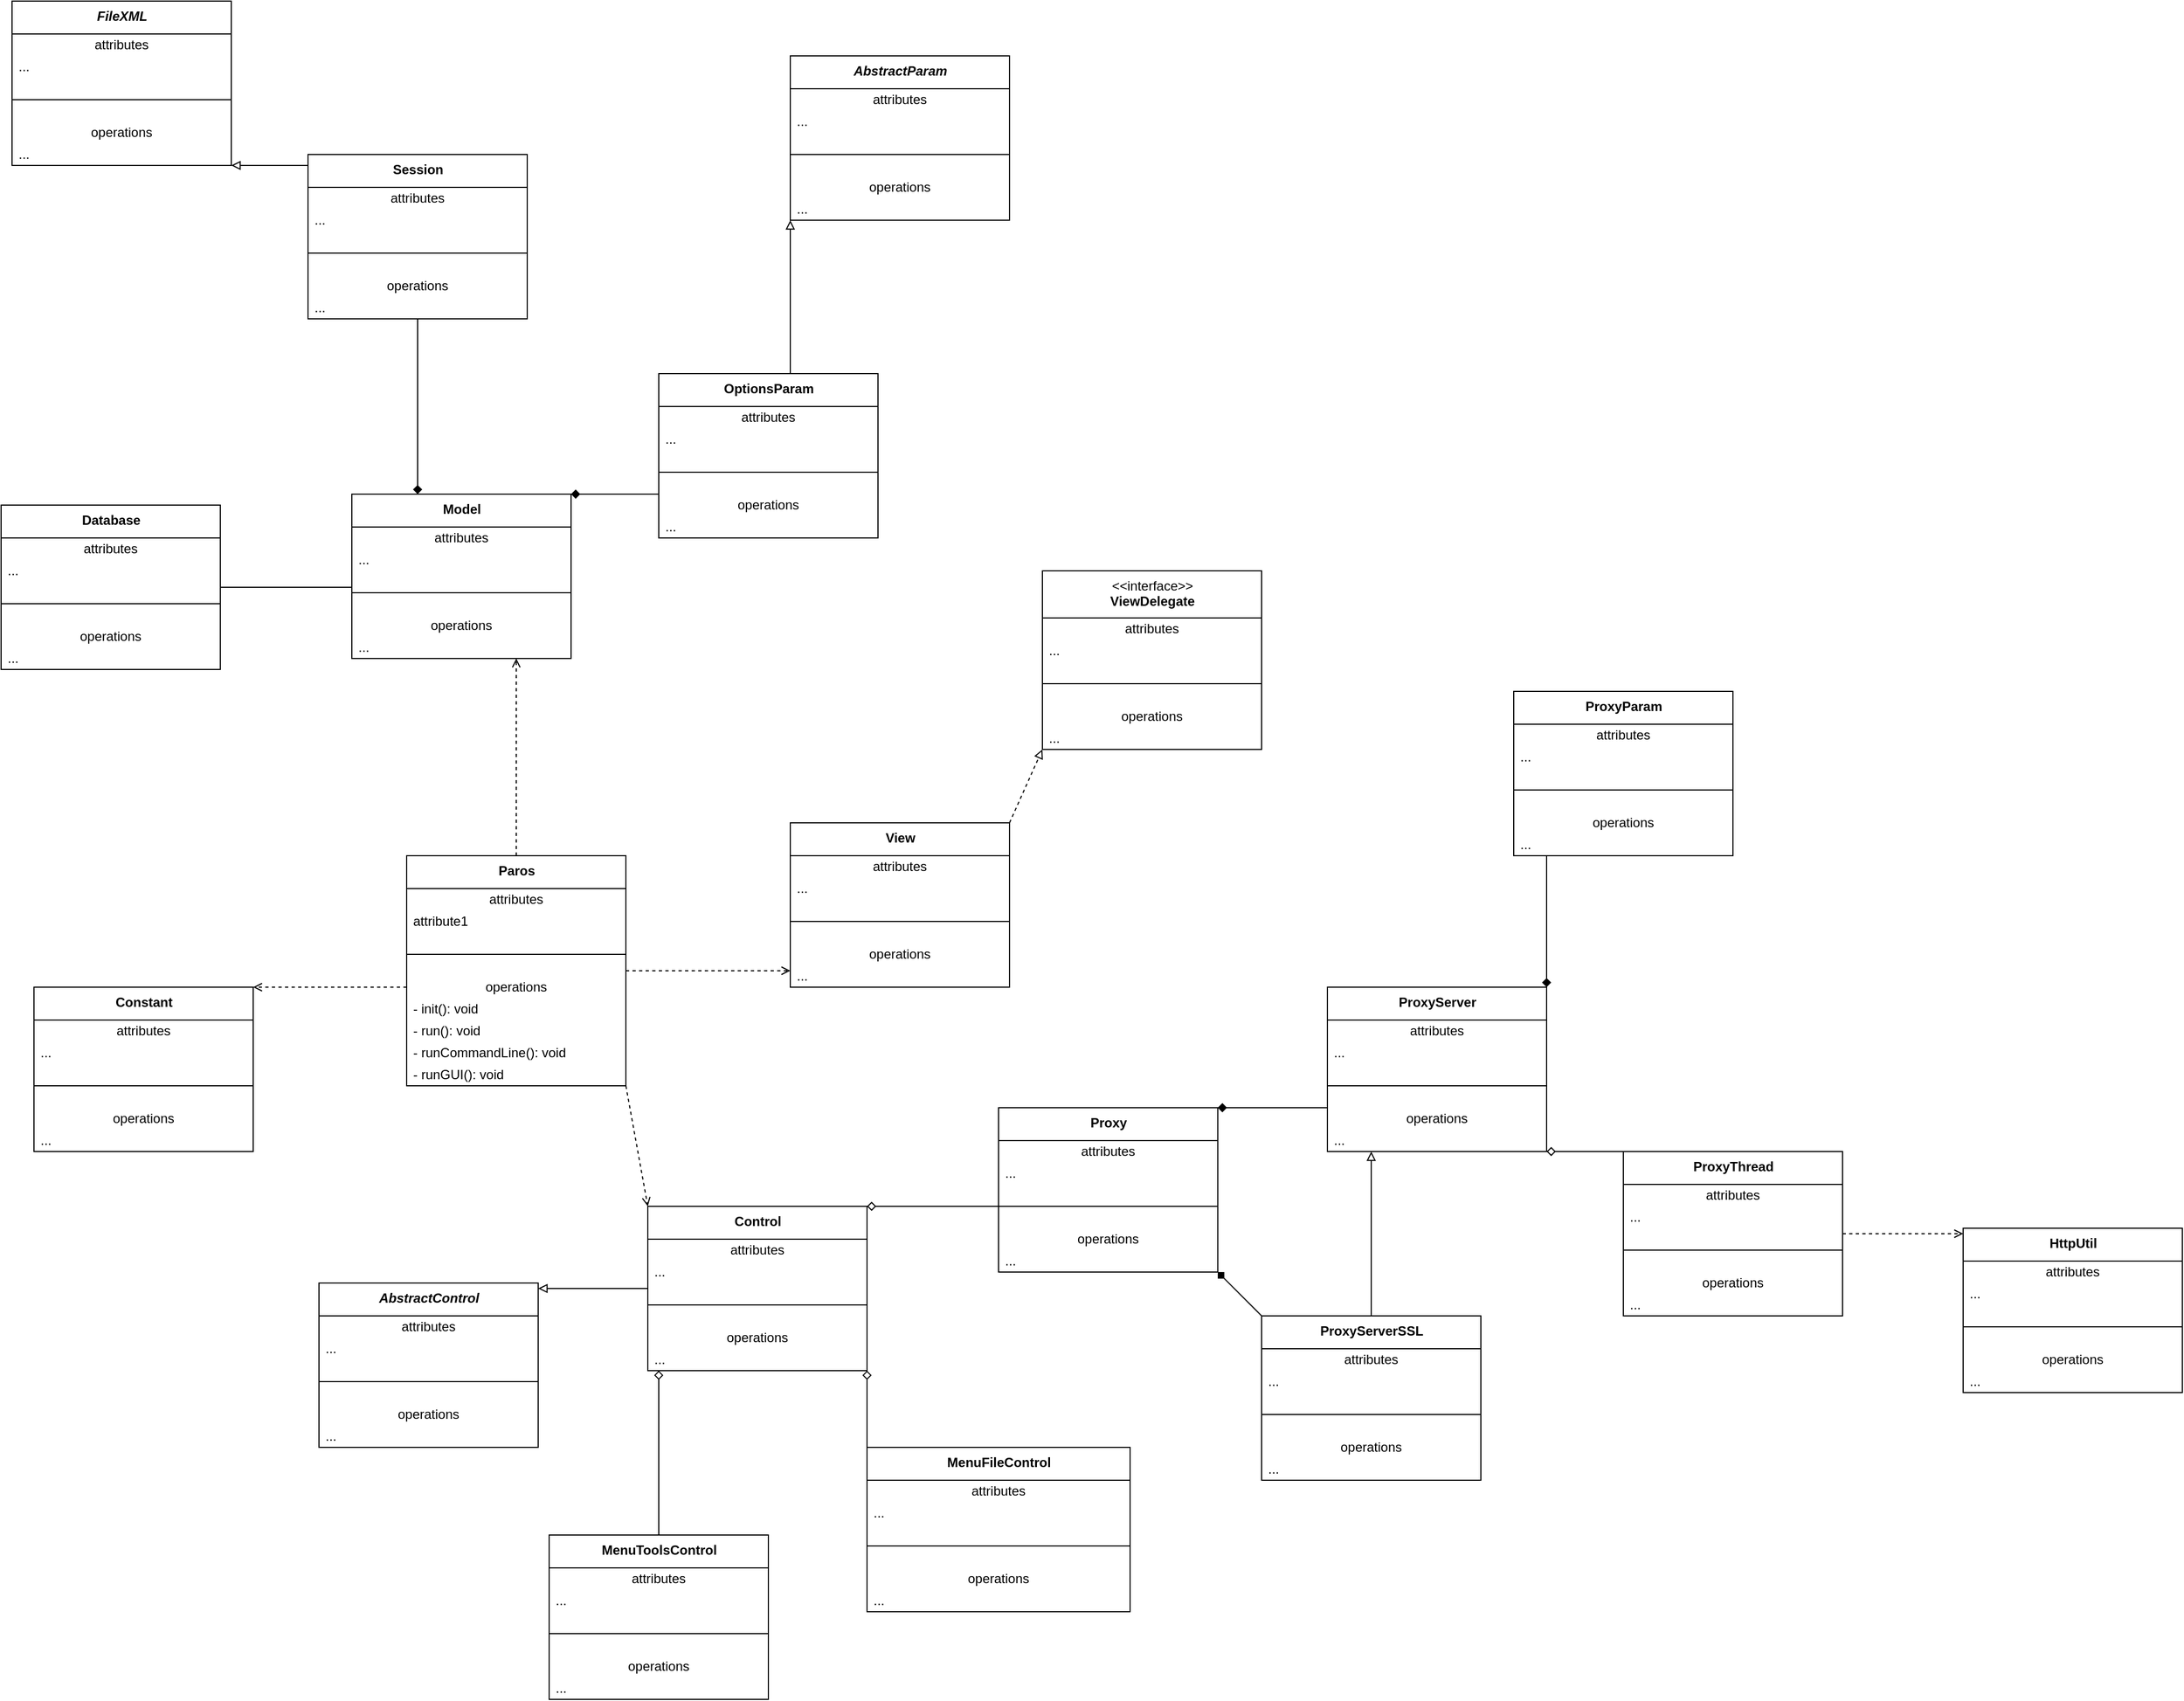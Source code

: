 <mxfile version="15.2.1" type="device"><diagram id="c2Ibv625_I4kwmgcZ5f8" name="Page-1"><mxGraphModel dx="4740" dy="2647" grid="1" gridSize="10" guides="1" tooltips="1" connect="1" arrows="1" fold="1" page="1" pageScale="1" pageWidth="1169" pageHeight="827" math="0" shadow="0"><root><mxCell id="0"/><mxCell id="1" parent="0"/><mxCell id="dyPNl5e0OV_xJjNqlvie-41" style="rounded=0;orthogonalLoop=1;jettySize=auto;html=1;endArrow=open;endFill=0;dashed=1;orthogonal=1;noEdgeStyle=1;" parent="1" source="dyPNl5e0OV_xJjNqlvie-1" target="dyPNl5e0OV_xJjNqlvie-9" edge="1"><mxGeometry relative="1" as="geometry"/></mxCell><mxCell id="dyPNl5e0OV_xJjNqlvie-73" style="rounded=0;orthogonalLoop=1;jettySize=auto;html=1;dashed=1;endArrow=open;endFill=0;orthogonal=1;noEdgeStyle=1;" parent="1" source="dyPNl5e0OV_xJjNqlvie-1" target="dyPNl5e0OV_xJjNqlvie-17" edge="1"><mxGeometry relative="1" as="geometry"/></mxCell><mxCell id="dyPNl5e0OV_xJjNqlvie-112" style="rounded=0;orthogonalLoop=1;jettySize=auto;html=1;endArrow=open;endFill=0;dashed=1;orthogonal=1;noEdgeStyle=1;" parent="1" source="dyPNl5e0OV_xJjNqlvie-1" target="dyPNl5e0OV_xJjNqlvie-106" edge="1"><mxGeometry relative="1" as="geometry"/></mxCell><mxCell id="dyPNl5e0OV_xJjNqlvie-143" style="rounded=0;orthogonalLoop=1;jettySize=auto;html=1;endArrow=open;endFill=0;dashed=1;orthogonal=1;noEdgeStyle=1;" parent="1" source="dyPNl5e0OV_xJjNqlvie-1" target="dyPNl5e0OV_xJjNqlvie-137" edge="1"><mxGeometry relative="1" as="geometry"/></mxCell><mxCell id="dyPNl5e0OV_xJjNqlvie-1" value="&lt;b&gt;Paros&lt;/b&gt;" style="swimlane;fontStyle=0;align=center;verticalAlign=top;childLayout=stackLayout;horizontal=1;startSize=30;horizontalStack=0;resizeParent=1;resizeParentMax=0;resizeLast=0;collapsible=0;marginBottom=0;html=1;" parent="1" vertex="1"><mxGeometry x="410" y="830" width="200" height="210" as="geometry"/></mxCell><mxCell id="dyPNl5e0OV_xJjNqlvie-2" value="attributes" style="text;html=1;strokeColor=none;fillColor=none;align=center;verticalAlign=middle;spacingLeft=4;spacingRight=4;overflow=hidden;rotatable=0;points=[[0,0.5],[1,0.5]];portConstraint=eastwest;" parent="dyPNl5e0OV_xJjNqlvie-1" vertex="1"><mxGeometry y="30" width="200" height="20" as="geometry"/></mxCell><mxCell id="dyPNl5e0OV_xJjNqlvie-3" value="attribute1" style="text;html=1;strokeColor=none;fillColor=none;align=left;verticalAlign=middle;spacingLeft=4;spacingRight=4;overflow=hidden;rotatable=0;points=[[0,0.5],[1,0.5]];portConstraint=eastwest;" parent="dyPNl5e0OV_xJjNqlvie-1" vertex="1"><mxGeometry y="50" width="200" height="20" as="geometry"/></mxCell><mxCell id="dyPNl5e0OV_xJjNqlvie-6" value="" style="line;strokeWidth=1;fillColor=none;align=left;verticalAlign=middle;spacingTop=-1;spacingLeft=3;spacingRight=3;rotatable=0;labelPosition=right;points=[];portConstraint=eastwest;" parent="dyPNl5e0OV_xJjNqlvie-1" vertex="1"><mxGeometry y="70" width="200" height="40" as="geometry"/></mxCell><mxCell id="dyPNl5e0OV_xJjNqlvie-7" value="operations" style="text;html=1;strokeColor=none;fillColor=none;align=center;verticalAlign=middle;spacingLeft=4;spacingRight=4;overflow=hidden;rotatable=0;points=[[0,0.5],[1,0.5]];portConstraint=eastwest;" parent="dyPNl5e0OV_xJjNqlvie-1" vertex="1"><mxGeometry y="110" width="200" height="20" as="geometry"/></mxCell><mxCell id="dyPNl5e0OV_xJjNqlvie-8" value="- init(): void" style="text;html=1;strokeColor=none;fillColor=none;align=left;verticalAlign=middle;spacingLeft=4;spacingRight=4;overflow=hidden;rotatable=0;points=[[0,0.5],[1,0.5]];portConstraint=eastwest;" parent="dyPNl5e0OV_xJjNqlvie-1" vertex="1"><mxGeometry y="130" width="200" height="20" as="geometry"/></mxCell><mxCell id="dyPNl5e0OV_xJjNqlvie-34" value="- run(): void" style="text;html=1;strokeColor=none;fillColor=none;align=left;verticalAlign=middle;spacingLeft=4;spacingRight=4;overflow=hidden;rotatable=0;points=[[0,0.5],[1,0.5]];portConstraint=eastwest;" parent="dyPNl5e0OV_xJjNqlvie-1" vertex="1"><mxGeometry y="150" width="200" height="20" as="geometry"/></mxCell><mxCell id="dyPNl5e0OV_xJjNqlvie-135" value="- runCommandLine(): void" style="text;html=1;strokeColor=none;fillColor=none;align=left;verticalAlign=middle;spacingLeft=4;spacingRight=4;overflow=hidden;rotatable=0;points=[[0,0.5],[1,0.5]];portConstraint=eastwest;" parent="dyPNl5e0OV_xJjNqlvie-1" vertex="1"><mxGeometry y="170" width="200" height="20" as="geometry"/></mxCell><mxCell id="dyPNl5e0OV_xJjNqlvie-136" value="- runGUI(): void" style="text;html=1;strokeColor=none;fillColor=none;align=left;verticalAlign=middle;spacingLeft=4;spacingRight=4;overflow=hidden;rotatable=0;points=[[0,0.5],[1,0.5]];portConstraint=eastwest;" parent="dyPNl5e0OV_xJjNqlvie-1" vertex="1"><mxGeometry y="190" width="200" height="20" as="geometry"/></mxCell><mxCell id="dyPNl5e0OV_xJjNqlvie-9" value="&lt;b&gt;Constant&lt;/b&gt;" style="swimlane;fontStyle=0;align=center;verticalAlign=top;childLayout=stackLayout;horizontal=1;startSize=30;horizontalStack=0;resizeParent=1;resizeParentMax=0;resizeLast=0;collapsible=0;marginBottom=0;html=1;" parent="1" vertex="1"><mxGeometry x="70" y="950" width="200" height="150" as="geometry"/></mxCell><mxCell id="dyPNl5e0OV_xJjNqlvie-10" value="attributes" style="text;html=1;strokeColor=none;fillColor=none;align=center;verticalAlign=middle;spacingLeft=4;spacingRight=4;overflow=hidden;rotatable=0;points=[[0,0.5],[1,0.5]];portConstraint=eastwest;" parent="dyPNl5e0OV_xJjNqlvie-9" vertex="1"><mxGeometry y="30" width="200" height="20" as="geometry"/></mxCell><mxCell id="dyPNl5e0OV_xJjNqlvie-98" value="..." style="text;html=1;strokeColor=none;fillColor=none;align=left;verticalAlign=middle;spacingLeft=4;spacingRight=4;overflow=hidden;rotatable=0;points=[[0,0.5],[1,0.5]];portConstraint=eastwest;" parent="dyPNl5e0OV_xJjNqlvie-9" vertex="1"><mxGeometry y="50" width="200" height="20" as="geometry"/></mxCell><mxCell id="dyPNl5e0OV_xJjNqlvie-14" value="" style="line;strokeWidth=1;fillColor=none;align=left;verticalAlign=middle;spacingTop=-1;spacingLeft=3;spacingRight=3;rotatable=0;labelPosition=right;points=[];portConstraint=eastwest;" parent="dyPNl5e0OV_xJjNqlvie-9" vertex="1"><mxGeometry y="70" width="200" height="40" as="geometry"/></mxCell><mxCell id="dyPNl5e0OV_xJjNqlvie-15" value="operations" style="text;html=1;strokeColor=none;fillColor=none;align=center;verticalAlign=middle;spacingLeft=4;spacingRight=4;overflow=hidden;rotatable=0;points=[[0,0.5],[1,0.5]];portConstraint=eastwest;" parent="dyPNl5e0OV_xJjNqlvie-9" vertex="1"><mxGeometry y="110" width="200" height="20" as="geometry"/></mxCell><mxCell id="dyPNl5e0OV_xJjNqlvie-97" value="..." style="text;html=1;strokeColor=none;fillColor=none;align=left;verticalAlign=middle;spacingLeft=4;spacingRight=4;overflow=hidden;rotatable=0;points=[[0,0.5],[1,0.5]];portConstraint=eastwest;" parent="dyPNl5e0OV_xJjNqlvie-9" vertex="1"><mxGeometry y="130" width="200" height="20" as="geometry"/></mxCell><mxCell id="dyPNl5e0OV_xJjNqlvie-17" value="&lt;b&gt;Model&lt;/b&gt;" style="swimlane;fontStyle=0;align=center;verticalAlign=top;childLayout=stackLayout;horizontal=1;startSize=30;horizontalStack=0;resizeParent=1;resizeParentMax=0;resizeLast=0;collapsible=0;marginBottom=0;html=1;" parent="1" vertex="1"><mxGeometry x="360" y="500" width="200" height="150" as="geometry"/></mxCell><mxCell id="dyPNl5e0OV_xJjNqlvie-18" value="attributes" style="text;html=1;strokeColor=none;fillColor=none;align=center;verticalAlign=middle;spacingLeft=4;spacingRight=4;overflow=hidden;rotatable=0;points=[[0,0.5],[1,0.5]];portConstraint=eastwest;" parent="dyPNl5e0OV_xJjNqlvie-17" vertex="1"><mxGeometry y="30" width="200" height="20" as="geometry"/></mxCell><mxCell id="dyPNl5e0OV_xJjNqlvie-94" value="..." style="text;html=1;strokeColor=none;fillColor=none;align=left;verticalAlign=middle;spacingLeft=4;spacingRight=4;overflow=hidden;rotatable=0;points=[[0,0.5],[1,0.5]];portConstraint=eastwest;" parent="dyPNl5e0OV_xJjNqlvie-17" vertex="1"><mxGeometry y="50" width="200" height="20" as="geometry"/></mxCell><mxCell id="dyPNl5e0OV_xJjNqlvie-22" value="" style="line;strokeWidth=1;fillColor=none;align=left;verticalAlign=middle;spacingTop=-1;spacingLeft=3;spacingRight=3;rotatable=0;labelPosition=right;points=[];portConstraint=eastwest;" parent="dyPNl5e0OV_xJjNqlvie-17" vertex="1"><mxGeometry y="70" width="200" height="40" as="geometry"/></mxCell><mxCell id="dyPNl5e0OV_xJjNqlvie-23" value="operations" style="text;html=1;strokeColor=none;fillColor=none;align=center;verticalAlign=middle;spacingLeft=4;spacingRight=4;overflow=hidden;rotatable=0;points=[[0,0.5],[1,0.5]];portConstraint=eastwest;" parent="dyPNl5e0OV_xJjNqlvie-17" vertex="1"><mxGeometry y="110" width="200" height="20" as="geometry"/></mxCell><mxCell id="dyPNl5e0OV_xJjNqlvie-93" value="..." style="text;html=1;strokeColor=none;fillColor=none;align=left;verticalAlign=middle;spacingLeft=4;spacingRight=4;overflow=hidden;rotatable=0;points=[[0,0.5],[1,0.5]];portConstraint=eastwest;" parent="dyPNl5e0OV_xJjNqlvie-17" vertex="1"><mxGeometry y="130" width="200" height="20" as="geometry"/></mxCell><mxCell id="dyPNl5e0OV_xJjNqlvie-75" style="rounded=0;orthogonalLoop=1;jettySize=auto;html=1;endArrow=diamond;endFill=1;orthogonal=1;noEdgeStyle=1;" parent="1" source="dyPNl5e0OV_xJjNqlvie-35" target="dyPNl5e0OV_xJjNqlvie-17" edge="1"><mxGeometry relative="1" as="geometry"><Array as="points"/></mxGeometry></mxCell><mxCell id="dyPNl5e0OV_xJjNqlvie-89" style="rounded=0;orthogonalLoop=1;jettySize=auto;html=1;endArrow=block;endFill=0;orthogonal=1;noEdgeStyle=1;" parent="1" source="dyPNl5e0OV_xJjNqlvie-35" target="dyPNl5e0OV_xJjNqlvie-83" edge="1"><mxGeometry relative="1" as="geometry"><Array as="points"/></mxGeometry></mxCell><mxCell id="dyPNl5e0OV_xJjNqlvie-35" value="&lt;b&gt;Session&lt;/b&gt;" style="swimlane;fontStyle=0;align=center;verticalAlign=top;childLayout=stackLayout;horizontal=1;startSize=30;horizontalStack=0;resizeParent=1;resizeParentMax=0;resizeLast=0;collapsible=0;marginBottom=0;html=1;" parent="1" vertex="1"><mxGeometry x="320" y="190" width="200" height="150" as="geometry"/></mxCell><mxCell id="dyPNl5e0OV_xJjNqlvie-36" value="attributes" style="text;html=1;strokeColor=none;fillColor=none;align=center;verticalAlign=middle;spacingLeft=4;spacingRight=4;overflow=hidden;rotatable=0;points=[[0,0.5],[1,0.5]];portConstraint=eastwest;" parent="dyPNl5e0OV_xJjNqlvie-35" vertex="1"><mxGeometry y="30" width="200" height="20" as="geometry"/></mxCell><mxCell id="dyPNl5e0OV_xJjNqlvie-37" value="..." style="text;html=1;strokeColor=none;fillColor=none;align=left;verticalAlign=middle;spacingLeft=4;spacingRight=4;overflow=hidden;rotatable=0;points=[[0,0.5],[1,0.5]];portConstraint=eastwest;" parent="dyPNl5e0OV_xJjNqlvie-35" vertex="1"><mxGeometry y="50" width="200" height="20" as="geometry"/></mxCell><mxCell id="dyPNl5e0OV_xJjNqlvie-38" value="" style="line;strokeWidth=1;fillColor=none;align=left;verticalAlign=middle;spacingTop=-1;spacingLeft=3;spacingRight=3;rotatable=0;labelPosition=right;points=[];portConstraint=eastwest;" parent="dyPNl5e0OV_xJjNqlvie-35" vertex="1"><mxGeometry y="70" width="200" height="40" as="geometry"/></mxCell><mxCell id="dyPNl5e0OV_xJjNqlvie-39" value="operations" style="text;html=1;strokeColor=none;fillColor=none;align=center;verticalAlign=middle;spacingLeft=4;spacingRight=4;overflow=hidden;rotatable=0;points=[[0,0.5],[1,0.5]];portConstraint=eastwest;" parent="dyPNl5e0OV_xJjNqlvie-35" vertex="1"><mxGeometry y="110" width="200" height="20" as="geometry"/></mxCell><mxCell id="dyPNl5e0OV_xJjNqlvie-90" value="..." style="text;html=1;strokeColor=none;fillColor=none;align=left;verticalAlign=middle;spacingLeft=4;spacingRight=4;overflow=hidden;rotatable=0;points=[[0,0.5],[1,0.5]];portConstraint=eastwest;" parent="dyPNl5e0OV_xJjNqlvie-35" vertex="1"><mxGeometry y="130" width="200" height="20" as="geometry"/></mxCell><mxCell id="dyPNl5e0OV_xJjNqlvie-74" style="rounded=0;orthogonalLoop=1;jettySize=auto;html=1;endArrow=diamond;endFill=1;orthogonal=1;noEdgeStyle=1;" parent="1" source="dyPNl5e0OV_xJjNqlvie-43" target="dyPNl5e0OV_xJjNqlvie-17" edge="1"><mxGeometry relative="1" as="geometry"><Array as="points"/></mxGeometry></mxCell><mxCell id="dyPNl5e0OV_xJjNqlvie-43" value="&lt;b&gt;OptionsParam&lt;/b&gt;" style="swimlane;fontStyle=0;align=center;verticalAlign=top;childLayout=stackLayout;horizontal=1;startSize=30;horizontalStack=0;resizeParent=1;resizeParentMax=0;resizeLast=0;collapsible=0;marginBottom=0;html=1;" parent="1" vertex="1"><mxGeometry x="640" y="390" width="200" height="150" as="geometry"/></mxCell><mxCell id="dyPNl5e0OV_xJjNqlvie-44" value="attributes" style="text;html=1;strokeColor=none;fillColor=none;align=center;verticalAlign=middle;spacingLeft=4;spacingRight=4;overflow=hidden;rotatable=0;points=[[0,0.5],[1,0.5]];portConstraint=eastwest;" parent="dyPNl5e0OV_xJjNqlvie-43" vertex="1"><mxGeometry y="30" width="200" height="20" as="geometry"/></mxCell><mxCell id="dyPNl5e0OV_xJjNqlvie-92" value="..." style="text;html=1;strokeColor=none;fillColor=none;align=left;verticalAlign=middle;spacingLeft=4;spacingRight=4;overflow=hidden;rotatable=0;points=[[0,0.5],[1,0.5]];portConstraint=eastwest;" parent="dyPNl5e0OV_xJjNqlvie-43" vertex="1"><mxGeometry y="50" width="200" height="20" as="geometry"/></mxCell><mxCell id="dyPNl5e0OV_xJjNqlvie-46" value="" style="line;strokeWidth=1;fillColor=none;align=left;verticalAlign=middle;spacingTop=-1;spacingLeft=3;spacingRight=3;rotatable=0;labelPosition=right;points=[];portConstraint=eastwest;" parent="dyPNl5e0OV_xJjNqlvie-43" vertex="1"><mxGeometry y="70" width="200" height="40" as="geometry"/></mxCell><mxCell id="dyPNl5e0OV_xJjNqlvie-47" value="operations" style="text;html=1;strokeColor=none;fillColor=none;align=center;verticalAlign=middle;spacingLeft=4;spacingRight=4;overflow=hidden;rotatable=0;points=[[0,0.5],[1,0.5]];portConstraint=eastwest;" parent="dyPNl5e0OV_xJjNqlvie-43" vertex="1"><mxGeometry y="110" width="200" height="20" as="geometry"/></mxCell><mxCell id="dyPNl5e0OV_xJjNqlvie-91" value="..." style="text;html=1;strokeColor=none;fillColor=none;align=left;verticalAlign=middle;spacingLeft=4;spacingRight=4;overflow=hidden;rotatable=0;points=[[0,0.5],[1,0.5]];portConstraint=eastwest;" parent="dyPNl5e0OV_xJjNqlvie-43" vertex="1"><mxGeometry y="130" width="200" height="20" as="geometry"/></mxCell><mxCell id="dyPNl5e0OV_xJjNqlvie-83" value="&lt;b&gt;&lt;i&gt;FileXML&lt;/i&gt;&lt;/b&gt;" style="swimlane;fontStyle=0;align=center;verticalAlign=top;childLayout=stackLayout;horizontal=1;startSize=30;horizontalStack=0;resizeParent=1;resizeParentMax=0;resizeLast=0;collapsible=0;marginBottom=0;html=1;" parent="1" vertex="1"><mxGeometry x="50" y="50" width="200" height="150" as="geometry"/></mxCell><mxCell id="dyPNl5e0OV_xJjNqlvie-84" value="attributes" style="text;html=1;strokeColor=none;fillColor=none;align=center;verticalAlign=middle;spacingLeft=4;spacingRight=4;overflow=hidden;rotatable=0;points=[[0,0.5],[1,0.5]];portConstraint=eastwest;" parent="dyPNl5e0OV_xJjNqlvie-83" vertex="1"><mxGeometry y="30" width="200" height="20" as="geometry"/></mxCell><mxCell id="dyPNl5e0OV_xJjNqlvie-95" value="..." style="text;html=1;strokeColor=none;fillColor=none;align=left;verticalAlign=middle;spacingLeft=4;spacingRight=4;overflow=hidden;rotatable=0;points=[[0,0.5],[1,0.5]];portConstraint=eastwest;" parent="dyPNl5e0OV_xJjNqlvie-83" vertex="1"><mxGeometry y="50" width="200" height="20" as="geometry"/></mxCell><mxCell id="dyPNl5e0OV_xJjNqlvie-86" value="" style="line;strokeWidth=1;fillColor=none;align=left;verticalAlign=middle;spacingTop=-1;spacingLeft=3;spacingRight=3;rotatable=0;labelPosition=right;points=[];portConstraint=eastwest;" parent="dyPNl5e0OV_xJjNqlvie-83" vertex="1"><mxGeometry y="70" width="200" height="40" as="geometry"/></mxCell><mxCell id="dyPNl5e0OV_xJjNqlvie-87" value="operations" style="text;html=1;strokeColor=none;fillColor=none;align=center;verticalAlign=middle;spacingLeft=4;spacingRight=4;overflow=hidden;rotatable=0;points=[[0,0.5],[1,0.5]];portConstraint=eastwest;" parent="dyPNl5e0OV_xJjNqlvie-83" vertex="1"><mxGeometry y="110" width="200" height="20" as="geometry"/></mxCell><mxCell id="dyPNl5e0OV_xJjNqlvie-96" value="..." style="text;html=1;strokeColor=none;fillColor=none;align=left;verticalAlign=middle;spacingLeft=4;spacingRight=4;overflow=hidden;rotatable=0;points=[[0,0.5],[1,0.5]];portConstraint=eastwest;" parent="dyPNl5e0OV_xJjNqlvie-83" vertex="1"><mxGeometry y="130" width="200" height="20" as="geometry"/></mxCell><mxCell id="dyPNl5e0OV_xJjNqlvie-99" value="&lt;b&gt;&lt;i&gt;AbstractParam&lt;/i&gt;&lt;/b&gt;" style="swimlane;fontStyle=0;align=center;verticalAlign=top;childLayout=stackLayout;horizontal=1;startSize=30;horizontalStack=0;resizeParent=1;resizeParentMax=0;resizeLast=0;collapsible=0;marginBottom=0;html=1;" parent="1" vertex="1"><mxGeometry x="760" y="100" width="200" height="150" as="geometry"/></mxCell><mxCell id="dyPNl5e0OV_xJjNqlvie-100" value="attributes" style="text;html=1;strokeColor=none;fillColor=none;align=center;verticalAlign=middle;spacingLeft=4;spacingRight=4;overflow=hidden;rotatable=0;points=[[0,0.5],[1,0.5]];portConstraint=eastwest;" parent="dyPNl5e0OV_xJjNqlvie-99" vertex="1"><mxGeometry y="30" width="200" height="20" as="geometry"/></mxCell><mxCell id="dyPNl5e0OV_xJjNqlvie-101" value="..." style="text;html=1;strokeColor=none;fillColor=none;align=left;verticalAlign=middle;spacingLeft=4;spacingRight=4;overflow=hidden;rotatable=0;points=[[0,0.5],[1,0.5]];portConstraint=eastwest;" parent="dyPNl5e0OV_xJjNqlvie-99" vertex="1"><mxGeometry y="50" width="200" height="20" as="geometry"/></mxCell><mxCell id="dyPNl5e0OV_xJjNqlvie-102" value="" style="line;strokeWidth=1;fillColor=none;align=left;verticalAlign=middle;spacingTop=-1;spacingLeft=3;spacingRight=3;rotatable=0;labelPosition=right;points=[];portConstraint=eastwest;" parent="dyPNl5e0OV_xJjNqlvie-99" vertex="1"><mxGeometry y="70" width="200" height="40" as="geometry"/></mxCell><mxCell id="dyPNl5e0OV_xJjNqlvie-103" value="operations" style="text;html=1;strokeColor=none;fillColor=none;align=center;verticalAlign=middle;spacingLeft=4;spacingRight=4;overflow=hidden;rotatable=0;points=[[0,0.5],[1,0.5]];portConstraint=eastwest;" parent="dyPNl5e0OV_xJjNqlvie-99" vertex="1"><mxGeometry y="110" width="200" height="20" as="geometry"/></mxCell><mxCell id="dyPNl5e0OV_xJjNqlvie-104" value="..." style="text;html=1;strokeColor=none;fillColor=none;align=left;verticalAlign=middle;spacingLeft=4;spacingRight=4;overflow=hidden;rotatable=0;points=[[0,0.5],[1,0.5]];portConstraint=eastwest;" parent="dyPNl5e0OV_xJjNqlvie-99" vertex="1"><mxGeometry y="130" width="200" height="20" as="geometry"/></mxCell><mxCell id="dyPNl5e0OV_xJjNqlvie-105" style="rounded=0;orthogonalLoop=1;jettySize=auto;html=1;endArrow=block;endFill=0;orthogonal=1;noEdgeStyle=1;" parent="1" source="dyPNl5e0OV_xJjNqlvie-43" target="dyPNl5e0OV_xJjNqlvie-99" edge="1"><mxGeometry relative="1" as="geometry"><Array as="points"/></mxGeometry></mxCell><mxCell id="dyPNl5e0OV_xJjNqlvie-119" style="rounded=0;orthogonalLoop=1;jettySize=auto;html=1;endArrow=block;endFill=0;orthogonal=1;noEdgeStyle=1;" parent="1" source="dyPNl5e0OV_xJjNqlvie-106" target="dyPNl5e0OV_xJjNqlvie-113" edge="1"><mxGeometry relative="1" as="geometry"/></mxCell><mxCell id="dyPNl5e0OV_xJjNqlvie-106" value="&lt;b&gt;Control&lt;/b&gt;" style="swimlane;fontStyle=0;align=center;verticalAlign=top;childLayout=stackLayout;horizontal=1;startSize=30;horizontalStack=0;resizeParent=1;resizeParentMax=0;resizeLast=0;collapsible=0;marginBottom=0;html=1;" parent="1" vertex="1"><mxGeometry x="630" y="1150" width="200" height="150" as="geometry"/></mxCell><mxCell id="dyPNl5e0OV_xJjNqlvie-107" value="attributes" style="text;html=1;strokeColor=none;fillColor=none;align=center;verticalAlign=middle;spacingLeft=4;spacingRight=4;overflow=hidden;rotatable=0;points=[[0,0.5],[1,0.5]];portConstraint=eastwest;" parent="dyPNl5e0OV_xJjNqlvie-106" vertex="1"><mxGeometry y="30" width="200" height="20" as="geometry"/></mxCell><mxCell id="dyPNl5e0OV_xJjNqlvie-108" value="..." style="text;html=1;strokeColor=none;fillColor=none;align=left;verticalAlign=middle;spacingLeft=4;spacingRight=4;overflow=hidden;rotatable=0;points=[[0,0.5],[1,0.5]];portConstraint=eastwest;" parent="dyPNl5e0OV_xJjNqlvie-106" vertex="1"><mxGeometry y="50" width="200" height="20" as="geometry"/></mxCell><mxCell id="dyPNl5e0OV_xJjNqlvie-109" value="" style="line;strokeWidth=1;fillColor=none;align=left;verticalAlign=middle;spacingTop=-1;spacingLeft=3;spacingRight=3;rotatable=0;labelPosition=right;points=[];portConstraint=eastwest;" parent="dyPNl5e0OV_xJjNqlvie-106" vertex="1"><mxGeometry y="70" width="200" height="40" as="geometry"/></mxCell><mxCell id="dyPNl5e0OV_xJjNqlvie-110" value="operations" style="text;html=1;strokeColor=none;fillColor=none;align=center;verticalAlign=middle;spacingLeft=4;spacingRight=4;overflow=hidden;rotatable=0;points=[[0,0.5],[1,0.5]];portConstraint=eastwest;" parent="dyPNl5e0OV_xJjNqlvie-106" vertex="1"><mxGeometry y="110" width="200" height="20" as="geometry"/></mxCell><mxCell id="dyPNl5e0OV_xJjNqlvie-111" value="..." style="text;html=1;strokeColor=none;fillColor=none;align=left;verticalAlign=middle;spacingLeft=4;spacingRight=4;overflow=hidden;rotatable=0;points=[[0,0.5],[1,0.5]];portConstraint=eastwest;" parent="dyPNl5e0OV_xJjNqlvie-106" vertex="1"><mxGeometry y="130" width="200" height="20" as="geometry"/></mxCell><mxCell id="dyPNl5e0OV_xJjNqlvie-113" value="&lt;b&gt;&lt;i&gt;AbstractControl&lt;/i&gt;&lt;/b&gt;" style="swimlane;fontStyle=0;align=center;verticalAlign=top;childLayout=stackLayout;horizontal=1;startSize=30;horizontalStack=0;resizeParent=1;resizeParentMax=0;resizeLast=0;collapsible=0;marginBottom=0;html=1;" parent="1" vertex="1"><mxGeometry x="330" y="1220" width="200" height="150" as="geometry"/></mxCell><mxCell id="dyPNl5e0OV_xJjNqlvie-114" value="attributes" style="text;html=1;strokeColor=none;fillColor=none;align=center;verticalAlign=middle;spacingLeft=4;spacingRight=4;overflow=hidden;rotatable=0;points=[[0,0.5],[1,0.5]];portConstraint=eastwest;" parent="dyPNl5e0OV_xJjNqlvie-113" vertex="1"><mxGeometry y="30" width="200" height="20" as="geometry"/></mxCell><mxCell id="dyPNl5e0OV_xJjNqlvie-115" value="..." style="text;html=1;strokeColor=none;fillColor=none;align=left;verticalAlign=middle;spacingLeft=4;spacingRight=4;overflow=hidden;rotatable=0;points=[[0,0.5],[1,0.5]];portConstraint=eastwest;" parent="dyPNl5e0OV_xJjNqlvie-113" vertex="1"><mxGeometry y="50" width="200" height="20" as="geometry"/></mxCell><mxCell id="dyPNl5e0OV_xJjNqlvie-116" value="" style="line;strokeWidth=1;fillColor=none;align=left;verticalAlign=middle;spacingTop=-1;spacingLeft=3;spacingRight=3;rotatable=0;labelPosition=right;points=[];portConstraint=eastwest;" parent="dyPNl5e0OV_xJjNqlvie-113" vertex="1"><mxGeometry y="70" width="200" height="40" as="geometry"/></mxCell><mxCell id="dyPNl5e0OV_xJjNqlvie-117" value="operations" style="text;html=1;strokeColor=none;fillColor=none;align=center;verticalAlign=middle;spacingLeft=4;spacingRight=4;overflow=hidden;rotatable=0;points=[[0,0.5],[1,0.5]];portConstraint=eastwest;" parent="dyPNl5e0OV_xJjNqlvie-113" vertex="1"><mxGeometry y="110" width="200" height="20" as="geometry"/></mxCell><mxCell id="dyPNl5e0OV_xJjNqlvie-118" value="..." style="text;html=1;strokeColor=none;fillColor=none;align=left;verticalAlign=middle;spacingLeft=4;spacingRight=4;overflow=hidden;rotatable=0;points=[[0,0.5],[1,0.5]];portConstraint=eastwest;" parent="dyPNl5e0OV_xJjNqlvie-113" vertex="1"><mxGeometry y="130" width="200" height="20" as="geometry"/></mxCell><mxCell id="dyPNl5e0OV_xJjNqlvie-150" style="rounded=0;orthogonalLoop=1;jettySize=auto;html=1;dashed=1;endArrow=block;endFill=0;orthogonal=1;noEdgeStyle=1;" parent="1" source="dyPNl5e0OV_xJjNqlvie-137" target="dyPNl5e0OV_xJjNqlvie-144" edge="1"><mxGeometry relative="1" as="geometry"/></mxCell><mxCell id="dyPNl5e0OV_xJjNqlvie-137" value="&lt;b&gt;View&lt;/b&gt;" style="swimlane;fontStyle=0;align=center;verticalAlign=top;childLayout=stackLayout;horizontal=1;startSize=30;horizontalStack=0;resizeParent=1;resizeParentMax=0;resizeLast=0;collapsible=0;marginBottom=0;html=1;" parent="1" vertex="1"><mxGeometry x="760" y="800" width="200" height="150" as="geometry"/></mxCell><mxCell id="dyPNl5e0OV_xJjNqlvie-138" value="attributes" style="text;html=1;strokeColor=none;fillColor=none;align=center;verticalAlign=middle;spacingLeft=4;spacingRight=4;overflow=hidden;rotatable=0;points=[[0,0.5],[1,0.5]];portConstraint=eastwest;" parent="dyPNl5e0OV_xJjNqlvie-137" vertex="1"><mxGeometry y="30" width="200" height="20" as="geometry"/></mxCell><mxCell id="dyPNl5e0OV_xJjNqlvie-139" value="..." style="text;html=1;strokeColor=none;fillColor=none;align=left;verticalAlign=middle;spacingLeft=4;spacingRight=4;overflow=hidden;rotatable=0;points=[[0,0.5],[1,0.5]];portConstraint=eastwest;" parent="dyPNl5e0OV_xJjNqlvie-137" vertex="1"><mxGeometry y="50" width="200" height="20" as="geometry"/></mxCell><mxCell id="dyPNl5e0OV_xJjNqlvie-140" value="" style="line;strokeWidth=1;fillColor=none;align=left;verticalAlign=middle;spacingTop=-1;spacingLeft=3;spacingRight=3;rotatable=0;labelPosition=right;points=[];portConstraint=eastwest;" parent="dyPNl5e0OV_xJjNqlvie-137" vertex="1"><mxGeometry y="70" width="200" height="40" as="geometry"/></mxCell><mxCell id="dyPNl5e0OV_xJjNqlvie-141" value="operations" style="text;html=1;strokeColor=none;fillColor=none;align=center;verticalAlign=middle;spacingLeft=4;spacingRight=4;overflow=hidden;rotatable=0;points=[[0,0.5],[1,0.5]];portConstraint=eastwest;" parent="dyPNl5e0OV_xJjNqlvie-137" vertex="1"><mxGeometry y="110" width="200" height="20" as="geometry"/></mxCell><mxCell id="dyPNl5e0OV_xJjNqlvie-142" value="..." style="text;html=1;strokeColor=none;fillColor=none;align=left;verticalAlign=middle;spacingLeft=4;spacingRight=4;overflow=hidden;rotatable=0;points=[[0,0.5],[1,0.5]];portConstraint=eastwest;" parent="dyPNl5e0OV_xJjNqlvie-137" vertex="1"><mxGeometry y="130" width="200" height="20" as="geometry"/></mxCell><mxCell id="dyPNl5e0OV_xJjNqlvie-144" value="&amp;lt;&amp;lt;interface&amp;gt;&amp;gt;&lt;br&gt;&lt;b&gt;ViewDelegate&lt;/b&gt;" style="swimlane;fontStyle=0;align=center;verticalAlign=top;childLayout=stackLayout;horizontal=1;startSize=43;horizontalStack=0;resizeParent=1;resizeParentMax=0;resizeLast=0;collapsible=0;marginBottom=0;html=1;" parent="1" vertex="1"><mxGeometry x="990" y="570" width="200" height="163" as="geometry"/></mxCell><mxCell id="dyPNl5e0OV_xJjNqlvie-145" value="attributes" style="text;html=1;strokeColor=none;fillColor=none;align=center;verticalAlign=middle;spacingLeft=4;spacingRight=4;overflow=hidden;rotatable=0;points=[[0,0.5],[1,0.5]];portConstraint=eastwest;" parent="dyPNl5e0OV_xJjNqlvie-144" vertex="1"><mxGeometry y="43" width="200" height="20" as="geometry"/></mxCell><mxCell id="dyPNl5e0OV_xJjNqlvie-146" value="..." style="text;html=1;strokeColor=none;fillColor=none;align=left;verticalAlign=middle;spacingLeft=4;spacingRight=4;overflow=hidden;rotatable=0;points=[[0,0.5],[1,0.5]];portConstraint=eastwest;" parent="dyPNl5e0OV_xJjNqlvie-144" vertex="1"><mxGeometry y="63" width="200" height="20" as="geometry"/></mxCell><mxCell id="dyPNl5e0OV_xJjNqlvie-147" value="" style="line;strokeWidth=1;fillColor=none;align=left;verticalAlign=middle;spacingTop=-1;spacingLeft=3;spacingRight=3;rotatable=0;labelPosition=right;points=[];portConstraint=eastwest;" parent="dyPNl5e0OV_xJjNqlvie-144" vertex="1"><mxGeometry y="83" width="200" height="40" as="geometry"/></mxCell><mxCell id="dyPNl5e0OV_xJjNqlvie-148" value="operations" style="text;html=1;strokeColor=none;fillColor=none;align=center;verticalAlign=middle;spacingLeft=4;spacingRight=4;overflow=hidden;rotatable=0;points=[[0,0.5],[1,0.5]];portConstraint=eastwest;" parent="dyPNl5e0OV_xJjNqlvie-144" vertex="1"><mxGeometry y="123" width="200" height="20" as="geometry"/></mxCell><mxCell id="dyPNl5e0OV_xJjNqlvie-149" value="..." style="text;html=1;strokeColor=none;fillColor=none;align=left;verticalAlign=middle;spacingLeft=4;spacingRight=4;overflow=hidden;rotatable=0;points=[[0,0.5],[1,0.5]];portConstraint=eastwest;" parent="dyPNl5e0OV_xJjNqlvie-144" vertex="1"><mxGeometry y="143" width="200" height="20" as="geometry"/></mxCell><mxCell id="dyPNl5e0OV_xJjNqlvie-218" style="rounded=0;orthogonalLoop=1;jettySize=auto;html=1;endArrow=none;endFill=0;orthogonal=1;noEdgeStyle=1;" parent="1" source="dyPNl5e0OV_xJjNqlvie-151" target="dyPNl5e0OV_xJjNqlvie-17" edge="1"><mxGeometry relative="1" as="geometry"><Array as="points"/></mxGeometry></mxCell><mxCell id="dyPNl5e0OV_xJjNqlvie-151" value="&lt;b&gt;Database&lt;/b&gt;" style="swimlane;fontStyle=0;align=center;verticalAlign=top;childLayout=stackLayout;horizontal=1;startSize=30;horizontalStack=0;resizeParent=1;resizeParentMax=0;resizeLast=0;collapsible=0;marginBottom=0;html=1;" parent="1" vertex="1"><mxGeometry x="40" y="510" width="200" height="150" as="geometry"/></mxCell><mxCell id="dyPNl5e0OV_xJjNqlvie-152" value="attributes" style="text;html=1;strokeColor=none;fillColor=none;align=center;verticalAlign=middle;spacingLeft=4;spacingRight=4;overflow=hidden;rotatable=0;points=[[0,0.5],[1,0.5]];portConstraint=eastwest;" parent="dyPNl5e0OV_xJjNqlvie-151" vertex="1"><mxGeometry y="30" width="200" height="20" as="geometry"/></mxCell><mxCell id="dyPNl5e0OV_xJjNqlvie-153" value="..." style="text;html=1;strokeColor=none;fillColor=none;align=left;verticalAlign=middle;spacingLeft=4;spacingRight=4;overflow=hidden;rotatable=0;points=[[0,0.5],[1,0.5]];portConstraint=eastwest;" parent="dyPNl5e0OV_xJjNqlvie-151" vertex="1"><mxGeometry y="50" width="200" height="20" as="geometry"/></mxCell><mxCell id="dyPNl5e0OV_xJjNqlvie-154" value="" style="line;strokeWidth=1;fillColor=none;align=left;verticalAlign=middle;spacingTop=-1;spacingLeft=3;spacingRight=3;rotatable=0;labelPosition=right;points=[];portConstraint=eastwest;" parent="dyPNl5e0OV_xJjNqlvie-151" vertex="1"><mxGeometry y="70" width="200" height="40" as="geometry"/></mxCell><mxCell id="dyPNl5e0OV_xJjNqlvie-155" value="operations" style="text;html=1;strokeColor=none;fillColor=none;align=center;verticalAlign=middle;spacingLeft=4;spacingRight=4;overflow=hidden;rotatable=0;points=[[0,0.5],[1,0.5]];portConstraint=eastwest;" parent="dyPNl5e0OV_xJjNqlvie-151" vertex="1"><mxGeometry y="110" width="200" height="20" as="geometry"/></mxCell><mxCell id="dyPNl5e0OV_xJjNqlvie-156" value="..." style="text;html=1;strokeColor=none;fillColor=none;align=left;verticalAlign=middle;spacingLeft=4;spacingRight=4;overflow=hidden;rotatable=0;points=[[0,0.5],[1,0.5]];portConstraint=eastwest;" parent="dyPNl5e0OV_xJjNqlvie-151" vertex="1"><mxGeometry y="130" width="200" height="20" as="geometry"/></mxCell><mxCell id="LvqNgNAcYNZZRzR96i8l-13" style="rounded=0;orthogonalLoop=1;jettySize=auto;html=1;endArrow=diamond;endFill=0;noEdgeStyle=1;orthogonal=1;" edge="1" parent="1" source="LvqNgNAcYNZZRzR96i8l-7" target="dyPNl5e0OV_xJjNqlvie-106"><mxGeometry relative="1" as="geometry"><Array as="points"/></mxGeometry></mxCell><mxCell id="LvqNgNAcYNZZRzR96i8l-7" value="&lt;b&gt;Proxy&lt;/b&gt;" style="swimlane;fontStyle=0;align=center;verticalAlign=top;childLayout=stackLayout;horizontal=1;startSize=30;horizontalStack=0;resizeParent=1;resizeParentMax=0;resizeLast=0;collapsible=0;marginBottom=0;html=1;" vertex="1" parent="1"><mxGeometry x="950" y="1060" width="200" height="150" as="geometry"/></mxCell><mxCell id="LvqNgNAcYNZZRzR96i8l-8" value="attributes" style="text;html=1;strokeColor=none;fillColor=none;align=center;verticalAlign=middle;spacingLeft=4;spacingRight=4;overflow=hidden;rotatable=0;points=[[0,0.5],[1,0.5]];portConstraint=eastwest;" vertex="1" parent="LvqNgNAcYNZZRzR96i8l-7"><mxGeometry y="30" width="200" height="20" as="geometry"/></mxCell><mxCell id="LvqNgNAcYNZZRzR96i8l-9" value="..." style="text;html=1;strokeColor=none;fillColor=none;align=left;verticalAlign=middle;spacingLeft=4;spacingRight=4;overflow=hidden;rotatable=0;points=[[0,0.5],[1,0.5]];portConstraint=eastwest;" vertex="1" parent="LvqNgNAcYNZZRzR96i8l-7"><mxGeometry y="50" width="200" height="20" as="geometry"/></mxCell><mxCell id="LvqNgNAcYNZZRzR96i8l-10" value="" style="line;strokeWidth=1;fillColor=none;align=left;verticalAlign=middle;spacingTop=-1;spacingLeft=3;spacingRight=3;rotatable=0;labelPosition=right;points=[];portConstraint=eastwest;" vertex="1" parent="LvqNgNAcYNZZRzR96i8l-7"><mxGeometry y="70" width="200" height="40" as="geometry"/></mxCell><mxCell id="LvqNgNAcYNZZRzR96i8l-11" value="operations" style="text;html=1;strokeColor=none;fillColor=none;align=center;verticalAlign=middle;spacingLeft=4;spacingRight=4;overflow=hidden;rotatable=0;points=[[0,0.5],[1,0.5]];portConstraint=eastwest;" vertex="1" parent="LvqNgNAcYNZZRzR96i8l-7"><mxGeometry y="110" width="200" height="20" as="geometry"/></mxCell><mxCell id="LvqNgNAcYNZZRzR96i8l-12" value="..." style="text;html=1;strokeColor=none;fillColor=none;align=left;verticalAlign=middle;spacingLeft=4;spacingRight=4;overflow=hidden;rotatable=0;points=[[0,0.5],[1,0.5]];portConstraint=eastwest;" vertex="1" parent="LvqNgNAcYNZZRzR96i8l-7"><mxGeometry y="130" width="200" height="20" as="geometry"/></mxCell><mxCell id="LvqNgNAcYNZZRzR96i8l-26" style="rounded=0;orthogonalLoop=1;jettySize=auto;html=1;endArrow=diamond;endFill=0;noEdgeStyle=1;orthogonal=1;" edge="1" parent="1" source="LvqNgNAcYNZZRzR96i8l-14" target="dyPNl5e0OV_xJjNqlvie-106"><mxGeometry relative="1" as="geometry"><Array as="points"/></mxGeometry></mxCell><mxCell id="LvqNgNAcYNZZRzR96i8l-14" value="&lt;b&gt;MenuToolsControl&lt;/b&gt;" style="swimlane;fontStyle=0;align=center;verticalAlign=top;childLayout=stackLayout;horizontal=1;startSize=30;horizontalStack=0;resizeParent=1;resizeParentMax=0;resizeLast=0;collapsible=0;marginBottom=0;html=1;" vertex="1" parent="1"><mxGeometry x="540" y="1450" width="200" height="150" as="geometry"/></mxCell><mxCell id="LvqNgNAcYNZZRzR96i8l-15" value="attributes" style="text;html=1;strokeColor=none;fillColor=none;align=center;verticalAlign=middle;spacingLeft=4;spacingRight=4;overflow=hidden;rotatable=0;points=[[0,0.5],[1,0.5]];portConstraint=eastwest;" vertex="1" parent="LvqNgNAcYNZZRzR96i8l-14"><mxGeometry y="30" width="200" height="20" as="geometry"/></mxCell><mxCell id="LvqNgNAcYNZZRzR96i8l-16" value="..." style="text;html=1;strokeColor=none;fillColor=none;align=left;verticalAlign=middle;spacingLeft=4;spacingRight=4;overflow=hidden;rotatable=0;points=[[0,0.5],[1,0.5]];portConstraint=eastwest;" vertex="1" parent="LvqNgNAcYNZZRzR96i8l-14"><mxGeometry y="50" width="200" height="20" as="geometry"/></mxCell><mxCell id="LvqNgNAcYNZZRzR96i8l-17" value="" style="line;strokeWidth=1;fillColor=none;align=left;verticalAlign=middle;spacingTop=-1;spacingLeft=3;spacingRight=3;rotatable=0;labelPosition=right;points=[];portConstraint=eastwest;" vertex="1" parent="LvqNgNAcYNZZRzR96i8l-14"><mxGeometry y="70" width="200" height="40" as="geometry"/></mxCell><mxCell id="LvqNgNAcYNZZRzR96i8l-18" value="operations" style="text;html=1;strokeColor=none;fillColor=none;align=center;verticalAlign=middle;spacingLeft=4;spacingRight=4;overflow=hidden;rotatable=0;points=[[0,0.5],[1,0.5]];portConstraint=eastwest;" vertex="1" parent="LvqNgNAcYNZZRzR96i8l-14"><mxGeometry y="110" width="200" height="20" as="geometry"/></mxCell><mxCell id="LvqNgNAcYNZZRzR96i8l-19" value="..." style="text;html=1;strokeColor=none;fillColor=none;align=left;verticalAlign=middle;spacingLeft=4;spacingRight=4;overflow=hidden;rotatable=0;points=[[0,0.5],[1,0.5]];portConstraint=eastwest;" vertex="1" parent="LvqNgNAcYNZZRzR96i8l-14"><mxGeometry y="130" width="200" height="20" as="geometry"/></mxCell><mxCell id="LvqNgNAcYNZZRzR96i8l-27" style="rounded=0;orthogonalLoop=1;jettySize=auto;html=1;endArrow=diamond;endFill=0;noEdgeStyle=1;orthogonal=1;" edge="1" parent="1" source="LvqNgNAcYNZZRzR96i8l-20" target="dyPNl5e0OV_xJjNqlvie-106"><mxGeometry relative="1" as="geometry"><Array as="points"/></mxGeometry></mxCell><mxCell id="LvqNgNAcYNZZRzR96i8l-20" value="&lt;b&gt;MenuFileControl&lt;/b&gt;" style="swimlane;fontStyle=0;align=center;verticalAlign=top;childLayout=stackLayout;horizontal=1;startSize=30;horizontalStack=0;resizeParent=1;resizeParentMax=0;resizeLast=0;collapsible=0;marginBottom=0;html=1;" vertex="1" parent="1"><mxGeometry x="830" y="1370" width="240" height="150" as="geometry"/></mxCell><mxCell id="LvqNgNAcYNZZRzR96i8l-21" value="attributes" style="text;html=1;strokeColor=none;fillColor=none;align=center;verticalAlign=middle;spacingLeft=4;spacingRight=4;overflow=hidden;rotatable=0;points=[[0,0.5],[1,0.5]];portConstraint=eastwest;" vertex="1" parent="LvqNgNAcYNZZRzR96i8l-20"><mxGeometry y="30" width="240" height="20" as="geometry"/></mxCell><mxCell id="LvqNgNAcYNZZRzR96i8l-22" value="..." style="text;html=1;strokeColor=none;fillColor=none;align=left;verticalAlign=middle;spacingLeft=4;spacingRight=4;overflow=hidden;rotatable=0;points=[[0,0.5],[1,0.5]];portConstraint=eastwest;" vertex="1" parent="LvqNgNAcYNZZRzR96i8l-20"><mxGeometry y="50" width="240" height="20" as="geometry"/></mxCell><mxCell id="LvqNgNAcYNZZRzR96i8l-23" value="" style="line;strokeWidth=1;fillColor=none;align=left;verticalAlign=middle;spacingTop=-1;spacingLeft=3;spacingRight=3;rotatable=0;labelPosition=right;points=[];portConstraint=eastwest;" vertex="1" parent="LvqNgNAcYNZZRzR96i8l-20"><mxGeometry y="70" width="240" height="40" as="geometry"/></mxCell><mxCell id="LvqNgNAcYNZZRzR96i8l-24" value="operations" style="text;html=1;strokeColor=none;fillColor=none;align=center;verticalAlign=middle;spacingLeft=4;spacingRight=4;overflow=hidden;rotatable=0;points=[[0,0.5],[1,0.5]];portConstraint=eastwest;" vertex="1" parent="LvqNgNAcYNZZRzR96i8l-20"><mxGeometry y="110" width="240" height="20" as="geometry"/></mxCell><mxCell id="LvqNgNAcYNZZRzR96i8l-25" value="..." style="text;html=1;strokeColor=none;fillColor=none;align=left;verticalAlign=middle;spacingLeft=4;spacingRight=4;overflow=hidden;rotatable=0;points=[[0,0.5],[1,0.5]];portConstraint=eastwest;" vertex="1" parent="LvqNgNAcYNZZRzR96i8l-20"><mxGeometry y="130" width="240" height="20" as="geometry"/></mxCell><mxCell id="LvqNgNAcYNZZRzR96i8l-41" style="edgeStyle=none;rounded=0;orthogonalLoop=1;jettySize=auto;html=1;endArrow=diamond;endFill=1;noEdgeStyle=1;orthogonal=1;" edge="1" parent="1" source="LvqNgNAcYNZZRzR96i8l-28" target="LvqNgNAcYNZZRzR96i8l-7"><mxGeometry relative="1" as="geometry"><Array as="points"/></mxGeometry></mxCell><mxCell id="LvqNgNAcYNZZRzR96i8l-48" style="edgeStyle=none;rounded=0;orthogonalLoop=1;jettySize=auto;html=1;endArrow=block;endFill=0;noEdgeStyle=1;orthogonal=1;" edge="1" parent="1" source="LvqNgNAcYNZZRzR96i8l-28" target="LvqNgNAcYNZZRzR96i8l-34"><mxGeometry relative="1" as="geometry"><Array as="points"/></mxGeometry></mxCell><mxCell id="LvqNgNAcYNZZRzR96i8l-28" value="&lt;b&gt;ProxyServerSSL&lt;/b&gt;" style="swimlane;fontStyle=0;align=center;verticalAlign=top;childLayout=stackLayout;horizontal=1;startSize=30;horizontalStack=0;resizeParent=1;resizeParentMax=0;resizeLast=0;collapsible=0;marginBottom=0;html=1;" vertex="1" parent="1"><mxGeometry x="1190" y="1250" width="200" height="150" as="geometry"/></mxCell><mxCell id="LvqNgNAcYNZZRzR96i8l-29" value="attributes" style="text;html=1;strokeColor=none;fillColor=none;align=center;verticalAlign=middle;spacingLeft=4;spacingRight=4;overflow=hidden;rotatable=0;points=[[0,0.5],[1,0.5]];portConstraint=eastwest;" vertex="1" parent="LvqNgNAcYNZZRzR96i8l-28"><mxGeometry y="30" width="200" height="20" as="geometry"/></mxCell><mxCell id="LvqNgNAcYNZZRzR96i8l-30" value="..." style="text;html=1;strokeColor=none;fillColor=none;align=left;verticalAlign=middle;spacingLeft=4;spacingRight=4;overflow=hidden;rotatable=0;points=[[0,0.5],[1,0.5]];portConstraint=eastwest;" vertex="1" parent="LvqNgNAcYNZZRzR96i8l-28"><mxGeometry y="50" width="200" height="20" as="geometry"/></mxCell><mxCell id="LvqNgNAcYNZZRzR96i8l-31" value="" style="line;strokeWidth=1;fillColor=none;align=left;verticalAlign=middle;spacingTop=-1;spacingLeft=3;spacingRight=3;rotatable=0;labelPosition=right;points=[];portConstraint=eastwest;" vertex="1" parent="LvqNgNAcYNZZRzR96i8l-28"><mxGeometry y="70" width="200" height="40" as="geometry"/></mxCell><mxCell id="LvqNgNAcYNZZRzR96i8l-32" value="operations" style="text;html=1;strokeColor=none;fillColor=none;align=center;verticalAlign=middle;spacingLeft=4;spacingRight=4;overflow=hidden;rotatable=0;points=[[0,0.5],[1,0.5]];portConstraint=eastwest;" vertex="1" parent="LvqNgNAcYNZZRzR96i8l-28"><mxGeometry y="110" width="200" height="20" as="geometry"/></mxCell><mxCell id="LvqNgNAcYNZZRzR96i8l-33" value="..." style="text;html=1;strokeColor=none;fillColor=none;align=left;verticalAlign=middle;spacingLeft=4;spacingRight=4;overflow=hidden;rotatable=0;points=[[0,0.5],[1,0.5]];portConstraint=eastwest;" vertex="1" parent="LvqNgNAcYNZZRzR96i8l-28"><mxGeometry y="130" width="200" height="20" as="geometry"/></mxCell><mxCell id="LvqNgNAcYNZZRzR96i8l-40" style="edgeStyle=none;rounded=0;orthogonalLoop=1;jettySize=auto;html=1;endArrow=diamond;endFill=1;noEdgeStyle=1;orthogonal=1;" edge="1" parent="1" source="LvqNgNAcYNZZRzR96i8l-34" target="LvqNgNAcYNZZRzR96i8l-7"><mxGeometry relative="1" as="geometry"><Array as="points"/></mxGeometry></mxCell><mxCell id="LvqNgNAcYNZZRzR96i8l-34" value="&lt;b&gt;ProxyServer&lt;/b&gt;" style="swimlane;fontStyle=0;align=center;verticalAlign=top;childLayout=stackLayout;horizontal=1;startSize=30;horizontalStack=0;resizeParent=1;resizeParentMax=0;resizeLast=0;collapsible=0;marginBottom=0;html=1;" vertex="1" parent="1"><mxGeometry x="1250" y="950" width="200" height="150" as="geometry"/></mxCell><mxCell id="LvqNgNAcYNZZRzR96i8l-35" value="attributes" style="text;html=1;strokeColor=none;fillColor=none;align=center;verticalAlign=middle;spacingLeft=4;spacingRight=4;overflow=hidden;rotatable=0;points=[[0,0.5],[1,0.5]];portConstraint=eastwest;" vertex="1" parent="LvqNgNAcYNZZRzR96i8l-34"><mxGeometry y="30" width="200" height="20" as="geometry"/></mxCell><mxCell id="LvqNgNAcYNZZRzR96i8l-36" value="..." style="text;html=1;strokeColor=none;fillColor=none;align=left;verticalAlign=middle;spacingLeft=4;spacingRight=4;overflow=hidden;rotatable=0;points=[[0,0.5],[1,0.5]];portConstraint=eastwest;" vertex="1" parent="LvqNgNAcYNZZRzR96i8l-34"><mxGeometry y="50" width="200" height="20" as="geometry"/></mxCell><mxCell id="LvqNgNAcYNZZRzR96i8l-37" value="" style="line;strokeWidth=1;fillColor=none;align=left;verticalAlign=middle;spacingTop=-1;spacingLeft=3;spacingRight=3;rotatable=0;labelPosition=right;points=[];portConstraint=eastwest;" vertex="1" parent="LvqNgNAcYNZZRzR96i8l-34"><mxGeometry y="70" width="200" height="40" as="geometry"/></mxCell><mxCell id="LvqNgNAcYNZZRzR96i8l-38" value="operations" style="text;html=1;strokeColor=none;fillColor=none;align=center;verticalAlign=middle;spacingLeft=4;spacingRight=4;overflow=hidden;rotatable=0;points=[[0,0.5],[1,0.5]];portConstraint=eastwest;" vertex="1" parent="LvqNgNAcYNZZRzR96i8l-34"><mxGeometry y="110" width="200" height="20" as="geometry"/></mxCell><mxCell id="LvqNgNAcYNZZRzR96i8l-39" value="..." style="text;html=1;strokeColor=none;fillColor=none;align=left;verticalAlign=middle;spacingLeft=4;spacingRight=4;overflow=hidden;rotatable=0;points=[[0,0.5],[1,0.5]];portConstraint=eastwest;" vertex="1" parent="LvqNgNAcYNZZRzR96i8l-34"><mxGeometry y="130" width="200" height="20" as="geometry"/></mxCell><mxCell id="LvqNgNAcYNZZRzR96i8l-49" style="edgeStyle=none;rounded=0;orthogonalLoop=1;jettySize=auto;html=1;endArrow=diamond;endFill=1;noEdgeStyle=1;orthogonal=1;" edge="1" parent="1" source="LvqNgNAcYNZZRzR96i8l-42" target="LvqNgNAcYNZZRzR96i8l-34"><mxGeometry relative="1" as="geometry"><Array as="points"/></mxGeometry></mxCell><mxCell id="LvqNgNAcYNZZRzR96i8l-42" value="&lt;b&gt;ProxyParam&lt;/b&gt;" style="swimlane;fontStyle=0;align=center;verticalAlign=top;childLayout=stackLayout;horizontal=1;startSize=30;horizontalStack=0;resizeParent=1;resizeParentMax=0;resizeLast=0;collapsible=0;marginBottom=0;html=1;" vertex="1" parent="1"><mxGeometry x="1420" y="680" width="200" height="150" as="geometry"/></mxCell><mxCell id="LvqNgNAcYNZZRzR96i8l-43" value="attributes" style="text;html=1;strokeColor=none;fillColor=none;align=center;verticalAlign=middle;spacingLeft=4;spacingRight=4;overflow=hidden;rotatable=0;points=[[0,0.5],[1,0.5]];portConstraint=eastwest;" vertex="1" parent="LvqNgNAcYNZZRzR96i8l-42"><mxGeometry y="30" width="200" height="20" as="geometry"/></mxCell><mxCell id="LvqNgNAcYNZZRzR96i8l-44" value="..." style="text;html=1;strokeColor=none;fillColor=none;align=left;verticalAlign=middle;spacingLeft=4;spacingRight=4;overflow=hidden;rotatable=0;points=[[0,0.5],[1,0.5]];portConstraint=eastwest;" vertex="1" parent="LvqNgNAcYNZZRzR96i8l-42"><mxGeometry y="50" width="200" height="20" as="geometry"/></mxCell><mxCell id="LvqNgNAcYNZZRzR96i8l-45" value="" style="line;strokeWidth=1;fillColor=none;align=left;verticalAlign=middle;spacingTop=-1;spacingLeft=3;spacingRight=3;rotatable=0;labelPosition=right;points=[];portConstraint=eastwest;" vertex="1" parent="LvqNgNAcYNZZRzR96i8l-42"><mxGeometry y="70" width="200" height="40" as="geometry"/></mxCell><mxCell id="LvqNgNAcYNZZRzR96i8l-46" value="operations" style="text;html=1;strokeColor=none;fillColor=none;align=center;verticalAlign=middle;spacingLeft=4;spacingRight=4;overflow=hidden;rotatable=0;points=[[0,0.5],[1,0.5]];portConstraint=eastwest;" vertex="1" parent="LvqNgNAcYNZZRzR96i8l-42"><mxGeometry y="110" width="200" height="20" as="geometry"/></mxCell><mxCell id="LvqNgNAcYNZZRzR96i8l-47" value="..." style="text;html=1;strokeColor=none;fillColor=none;align=left;verticalAlign=middle;spacingLeft=4;spacingRight=4;overflow=hidden;rotatable=0;points=[[0,0.5],[1,0.5]];portConstraint=eastwest;" vertex="1" parent="LvqNgNAcYNZZRzR96i8l-42"><mxGeometry y="130" width="200" height="20" as="geometry"/></mxCell><mxCell id="LvqNgNAcYNZZRzR96i8l-56" style="edgeStyle=none;rounded=0;orthogonalLoop=1;jettySize=auto;html=1;endArrow=diamond;endFill=0;noEdgeStyle=1;orthogonal=1;" edge="1" parent="1" source="LvqNgNAcYNZZRzR96i8l-50" target="LvqNgNAcYNZZRzR96i8l-34"><mxGeometry relative="1" as="geometry"><Array as="points"/></mxGeometry></mxCell><mxCell id="LvqNgNAcYNZZRzR96i8l-63" style="edgeStyle=none;rounded=0;orthogonalLoop=1;jettySize=auto;html=1;endArrow=open;endFill=0;dashed=1;noEdgeStyle=1;orthogonal=1;" edge="1" parent="1" source="LvqNgNAcYNZZRzR96i8l-50" target="LvqNgNAcYNZZRzR96i8l-57"><mxGeometry relative="1" as="geometry"><Array as="points"/></mxGeometry></mxCell><mxCell id="LvqNgNAcYNZZRzR96i8l-50" value="&lt;b&gt;ProxyThread&lt;/b&gt;" style="swimlane;fontStyle=0;align=center;verticalAlign=top;childLayout=stackLayout;horizontal=1;startSize=30;horizontalStack=0;resizeParent=1;resizeParentMax=0;resizeLast=0;collapsible=0;marginBottom=0;html=1;" vertex="1" parent="1"><mxGeometry x="1520" y="1100" width="200" height="150" as="geometry"/></mxCell><mxCell id="LvqNgNAcYNZZRzR96i8l-51" value="attributes" style="text;html=1;strokeColor=none;fillColor=none;align=center;verticalAlign=middle;spacingLeft=4;spacingRight=4;overflow=hidden;rotatable=0;points=[[0,0.5],[1,0.5]];portConstraint=eastwest;" vertex="1" parent="LvqNgNAcYNZZRzR96i8l-50"><mxGeometry y="30" width="200" height="20" as="geometry"/></mxCell><mxCell id="LvqNgNAcYNZZRzR96i8l-52" value="..." style="text;html=1;strokeColor=none;fillColor=none;align=left;verticalAlign=middle;spacingLeft=4;spacingRight=4;overflow=hidden;rotatable=0;points=[[0,0.5],[1,0.5]];portConstraint=eastwest;" vertex="1" parent="LvqNgNAcYNZZRzR96i8l-50"><mxGeometry y="50" width="200" height="20" as="geometry"/></mxCell><mxCell id="LvqNgNAcYNZZRzR96i8l-53" value="" style="line;strokeWidth=1;fillColor=none;align=left;verticalAlign=middle;spacingTop=-1;spacingLeft=3;spacingRight=3;rotatable=0;labelPosition=right;points=[];portConstraint=eastwest;" vertex="1" parent="LvqNgNAcYNZZRzR96i8l-50"><mxGeometry y="70" width="200" height="40" as="geometry"/></mxCell><mxCell id="LvqNgNAcYNZZRzR96i8l-54" value="operations" style="text;html=1;strokeColor=none;fillColor=none;align=center;verticalAlign=middle;spacingLeft=4;spacingRight=4;overflow=hidden;rotatable=0;points=[[0,0.5],[1,0.5]];portConstraint=eastwest;" vertex="1" parent="LvqNgNAcYNZZRzR96i8l-50"><mxGeometry y="110" width="200" height="20" as="geometry"/></mxCell><mxCell id="LvqNgNAcYNZZRzR96i8l-55" value="..." style="text;html=1;strokeColor=none;fillColor=none;align=left;verticalAlign=middle;spacingLeft=4;spacingRight=4;overflow=hidden;rotatable=0;points=[[0,0.5],[1,0.5]];portConstraint=eastwest;" vertex="1" parent="LvqNgNAcYNZZRzR96i8l-50"><mxGeometry y="130" width="200" height="20" as="geometry"/></mxCell><mxCell id="LvqNgNAcYNZZRzR96i8l-57" value="&lt;b&gt;HttpUtil&lt;/b&gt;" style="swimlane;fontStyle=0;align=center;verticalAlign=top;childLayout=stackLayout;horizontal=1;startSize=30;horizontalStack=0;resizeParent=1;resizeParentMax=0;resizeLast=0;collapsible=0;marginBottom=0;html=1;" vertex="1" parent="1"><mxGeometry x="1830" y="1170" width="200" height="150" as="geometry"/></mxCell><mxCell id="LvqNgNAcYNZZRzR96i8l-58" value="attributes" style="text;html=1;strokeColor=none;fillColor=none;align=center;verticalAlign=middle;spacingLeft=4;spacingRight=4;overflow=hidden;rotatable=0;points=[[0,0.5],[1,0.5]];portConstraint=eastwest;" vertex="1" parent="LvqNgNAcYNZZRzR96i8l-57"><mxGeometry y="30" width="200" height="20" as="geometry"/></mxCell><mxCell id="LvqNgNAcYNZZRzR96i8l-59" value="..." style="text;html=1;strokeColor=none;fillColor=none;align=left;verticalAlign=middle;spacingLeft=4;spacingRight=4;overflow=hidden;rotatable=0;points=[[0,0.5],[1,0.5]];portConstraint=eastwest;" vertex="1" parent="LvqNgNAcYNZZRzR96i8l-57"><mxGeometry y="50" width="200" height="20" as="geometry"/></mxCell><mxCell id="LvqNgNAcYNZZRzR96i8l-60" value="" style="line;strokeWidth=1;fillColor=none;align=left;verticalAlign=middle;spacingTop=-1;spacingLeft=3;spacingRight=3;rotatable=0;labelPosition=right;points=[];portConstraint=eastwest;" vertex="1" parent="LvqNgNAcYNZZRzR96i8l-57"><mxGeometry y="70" width="200" height="40" as="geometry"/></mxCell><mxCell id="LvqNgNAcYNZZRzR96i8l-61" value="operations" style="text;html=1;strokeColor=none;fillColor=none;align=center;verticalAlign=middle;spacingLeft=4;spacingRight=4;overflow=hidden;rotatable=0;points=[[0,0.5],[1,0.5]];portConstraint=eastwest;" vertex="1" parent="LvqNgNAcYNZZRzR96i8l-57"><mxGeometry y="110" width="200" height="20" as="geometry"/></mxCell><mxCell id="LvqNgNAcYNZZRzR96i8l-62" value="..." style="text;html=1;strokeColor=none;fillColor=none;align=left;verticalAlign=middle;spacingLeft=4;spacingRight=4;overflow=hidden;rotatable=0;points=[[0,0.5],[1,0.5]];portConstraint=eastwest;" vertex="1" parent="LvqNgNAcYNZZRzR96i8l-57"><mxGeometry y="130" width="200" height="20" as="geometry"/></mxCell></root></mxGraphModel></diagram></mxfile>